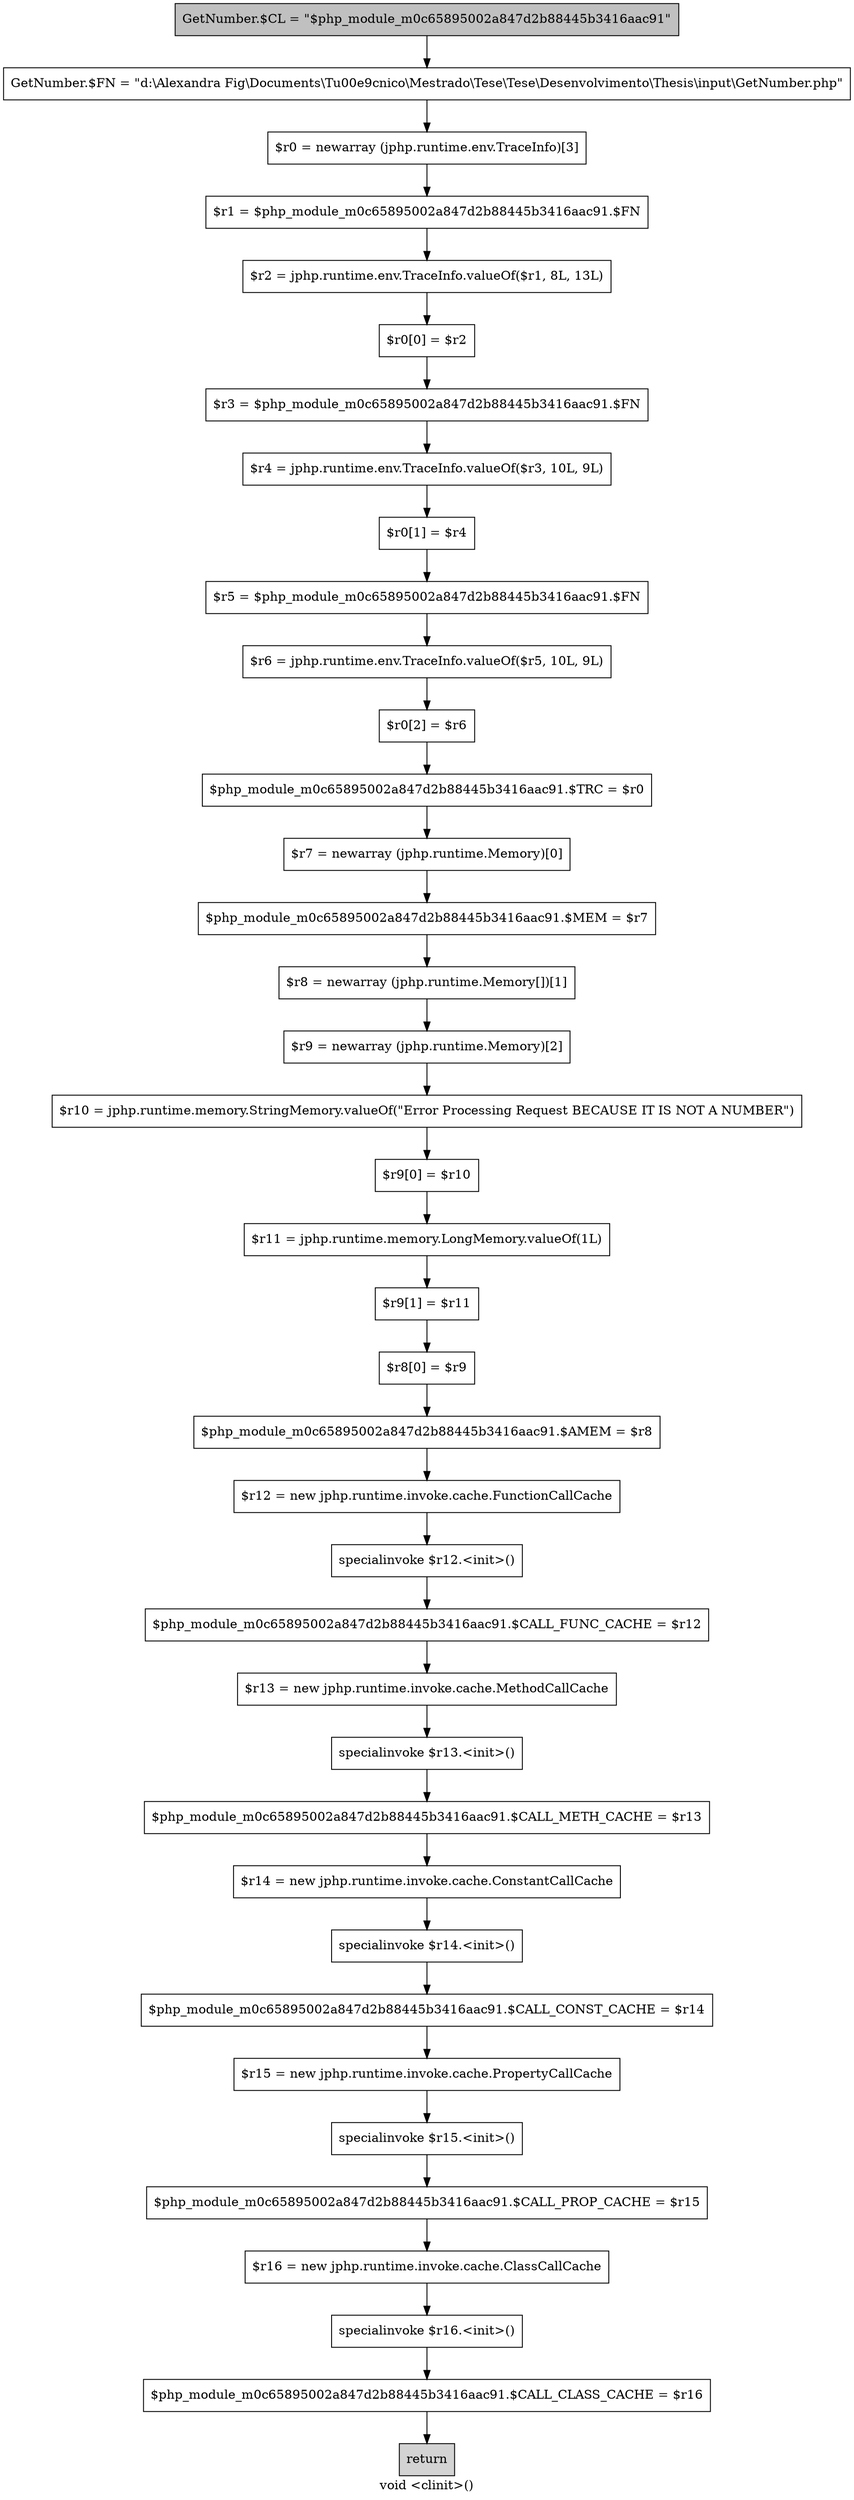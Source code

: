 digraph "void <clinit>()" {
    label="void <clinit>()";
    node [shape=box];
    "0" [style=filled,fillcolor=gray,label="GetNumber.$CL = \"$php_module_m0c65895002a847d2b88445b3416aac91\"",];
    "1" [label="GetNumber.$FN = \"d:\\Alexandra Fig\\Documents\\T\u00e9cnico\\Mestrado\\Tese\\Tese\\Desenvolvimento\\Thesis\\input\\GetNumber.php\"",];
    "0"->"1";
    "2" [label="$r0 = newarray (jphp.runtime.env.TraceInfo)[3]",];
    "1"->"2";
    "3" [label="$r1 = $php_module_m0c65895002a847d2b88445b3416aac91.$FN",];
    "2"->"3";
    "4" [label="$r2 = jphp.runtime.env.TraceInfo.valueOf($r1, 8L, 13L)",];
    "3"->"4";
    "5" [label="$r0[0] = $r2",];
    "4"->"5";
    "6" [label="$r3 = $php_module_m0c65895002a847d2b88445b3416aac91.$FN",];
    "5"->"6";
    "7" [label="$r4 = jphp.runtime.env.TraceInfo.valueOf($r3, 10L, 9L)",];
    "6"->"7";
    "8" [label="$r0[1] = $r4",];
    "7"->"8";
    "9" [label="$r5 = $php_module_m0c65895002a847d2b88445b3416aac91.$FN",];
    "8"->"9";
    "10" [label="$r6 = jphp.runtime.env.TraceInfo.valueOf($r5, 10L, 9L)",];
    "9"->"10";
    "11" [label="$r0[2] = $r6",];
    "10"->"11";
    "12" [label="$php_module_m0c65895002a847d2b88445b3416aac91.$TRC = $r0",];
    "11"->"12";
    "13" [label="$r7 = newarray (jphp.runtime.Memory)[0]",];
    "12"->"13";
    "14" [label="$php_module_m0c65895002a847d2b88445b3416aac91.$MEM = $r7",];
    "13"->"14";
    "15" [label="$r8 = newarray (jphp.runtime.Memory[])[1]",];
    "14"->"15";
    "16" [label="$r9 = newarray (jphp.runtime.Memory)[2]",];
    "15"->"16";
    "17" [label="$r10 = jphp.runtime.memory.StringMemory.valueOf(\"Error Processing Request BECAUSE IT IS NOT A NUMBER\")",];
    "16"->"17";
    "18" [label="$r9[0] = $r10",];
    "17"->"18";
    "19" [label="$r11 = jphp.runtime.memory.LongMemory.valueOf(1L)",];
    "18"->"19";
    "20" [label="$r9[1] = $r11",];
    "19"->"20";
    "21" [label="$r8[0] = $r9",];
    "20"->"21";
    "22" [label="$php_module_m0c65895002a847d2b88445b3416aac91.$AMEM = $r8",];
    "21"->"22";
    "23" [label="$r12 = new jphp.runtime.invoke.cache.FunctionCallCache",];
    "22"->"23";
    "24" [label="specialinvoke $r12.<init>()",];
    "23"->"24";
    "25" [label="$php_module_m0c65895002a847d2b88445b3416aac91.$CALL_FUNC_CACHE = $r12",];
    "24"->"25";
    "26" [label="$r13 = new jphp.runtime.invoke.cache.MethodCallCache",];
    "25"->"26";
    "27" [label="specialinvoke $r13.<init>()",];
    "26"->"27";
    "28" [label="$php_module_m0c65895002a847d2b88445b3416aac91.$CALL_METH_CACHE = $r13",];
    "27"->"28";
    "29" [label="$r14 = new jphp.runtime.invoke.cache.ConstantCallCache",];
    "28"->"29";
    "30" [label="specialinvoke $r14.<init>()",];
    "29"->"30";
    "31" [label="$php_module_m0c65895002a847d2b88445b3416aac91.$CALL_CONST_CACHE = $r14",];
    "30"->"31";
    "32" [label="$r15 = new jphp.runtime.invoke.cache.PropertyCallCache",];
    "31"->"32";
    "33" [label="specialinvoke $r15.<init>()",];
    "32"->"33";
    "34" [label="$php_module_m0c65895002a847d2b88445b3416aac91.$CALL_PROP_CACHE = $r15",];
    "33"->"34";
    "35" [label="$r16 = new jphp.runtime.invoke.cache.ClassCallCache",];
    "34"->"35";
    "36" [label="specialinvoke $r16.<init>()",];
    "35"->"36";
    "37" [label="$php_module_m0c65895002a847d2b88445b3416aac91.$CALL_CLASS_CACHE = $r16",];
    "36"->"37";
    "38" [style=filled,fillcolor=lightgray,label="return",];
    "37"->"38";
}
